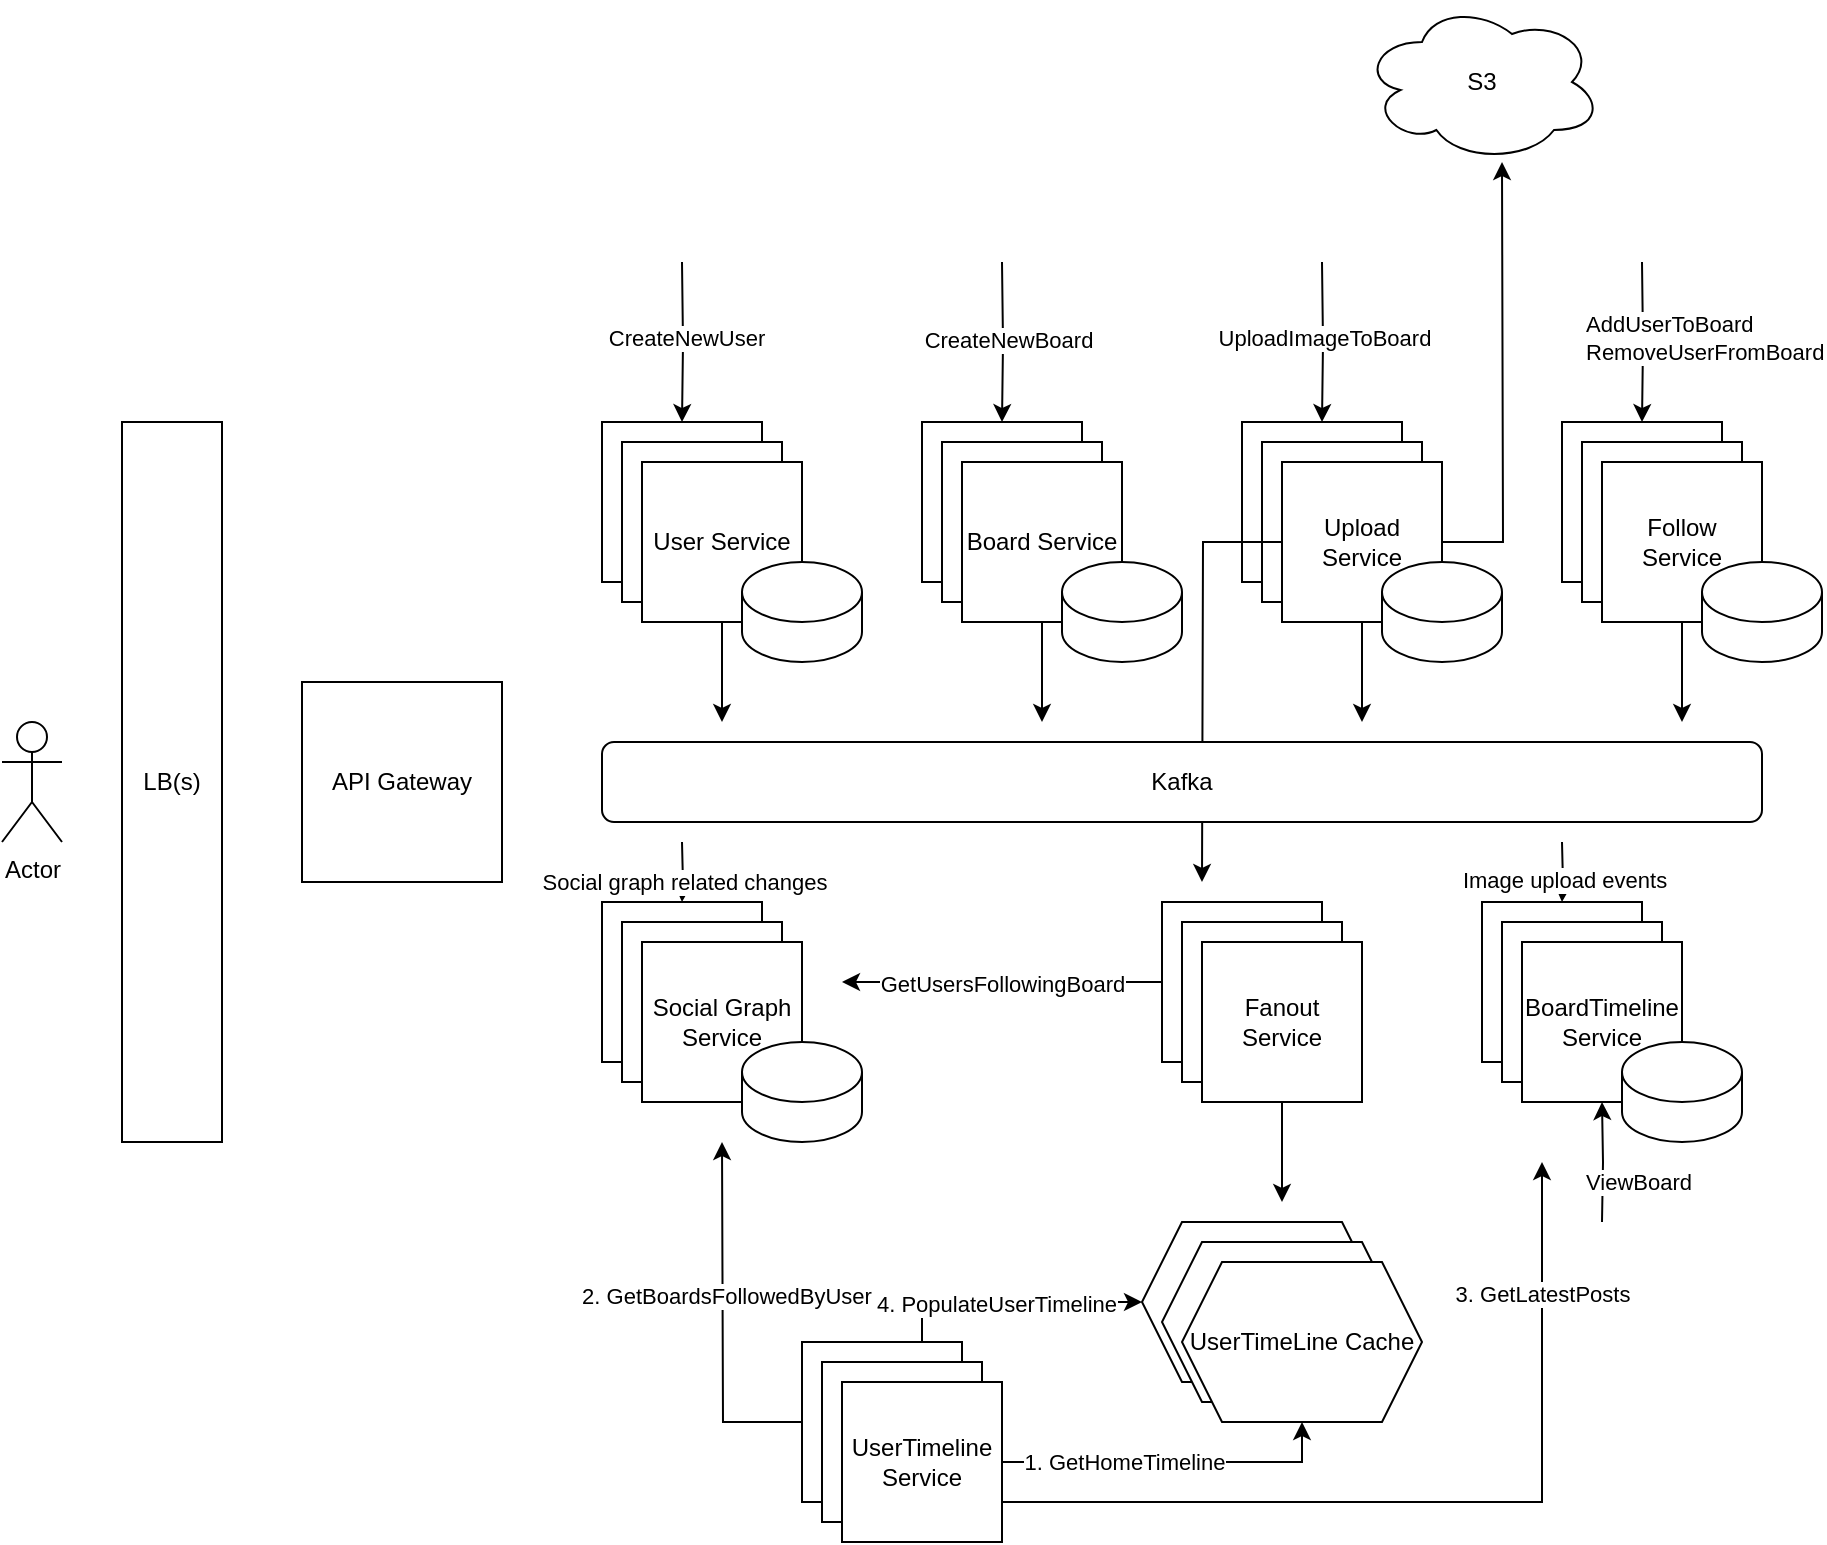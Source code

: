 <mxfile version="14.9.1" type="github">
  <diagram id="sWHfZ_CT_o3TGlSFZBX-" name="Page-1">
    <mxGraphModel dx="2389" dy="1953" grid="1" gridSize="10" guides="1" tooltips="1" connect="1" arrows="1" fold="1" page="1" pageScale="1" pageWidth="827" pageHeight="1169" math="0" shadow="0">
      <root>
        <mxCell id="0" />
        <mxCell id="1" parent="0" />
        <mxCell id="8TBz3QeGZiyf06TRYy66-1" value="LB(s)" style="rounded=0;whiteSpace=wrap;html=1;" vertex="1" parent="1">
          <mxGeometry x="40" y="160" width="50" height="360" as="geometry" />
        </mxCell>
        <mxCell id="8TBz3QeGZiyf06TRYy66-2" value="API Gateway" style="whiteSpace=wrap;html=1;aspect=fixed;" vertex="1" parent="1">
          <mxGeometry x="130" y="290" width="100" height="100" as="geometry" />
        </mxCell>
        <mxCell id="8TBz3QeGZiyf06TRYy66-3" value="Actor" style="shape=umlActor;verticalLabelPosition=bottom;verticalAlign=top;html=1;outlineConnect=0;" vertex="1" parent="1">
          <mxGeometry x="-20" y="310" width="30" height="60" as="geometry" />
        </mxCell>
        <mxCell id="8TBz3QeGZiyf06TRYy66-37" style="edgeStyle=orthogonalEdgeStyle;rounded=0;orthogonalLoop=1;jettySize=auto;html=1;" edge="1" parent="1" target="8TBz3QeGZiyf06TRYy66-8">
          <mxGeometry relative="1" as="geometry">
            <mxPoint x="320" y="80" as="sourcePoint" />
          </mxGeometry>
        </mxCell>
        <mxCell id="8TBz3QeGZiyf06TRYy66-38" value="CreateNewUser" style="edgeLabel;html=1;align=center;verticalAlign=middle;resizable=0;points=[];" vertex="1" connectable="0" parent="8TBz3QeGZiyf06TRYy66-37">
          <mxGeometry x="-0.05" y="1" relative="1" as="geometry">
            <mxPoint as="offset" />
          </mxGeometry>
        </mxCell>
        <mxCell id="8TBz3QeGZiyf06TRYy66-8" value="" style="whiteSpace=wrap;html=1;aspect=fixed;" vertex="1" parent="1">
          <mxGeometry x="280" y="160" width="80" height="80" as="geometry" />
        </mxCell>
        <mxCell id="8TBz3QeGZiyf06TRYy66-9" value="" style="whiteSpace=wrap;html=1;aspect=fixed;" vertex="1" parent="1">
          <mxGeometry x="290" y="170" width="80" height="80" as="geometry" />
        </mxCell>
        <mxCell id="8TBz3QeGZiyf06TRYy66-27" style="edgeStyle=orthogonalEdgeStyle;rounded=0;orthogonalLoop=1;jettySize=auto;html=1;" edge="1" parent="1" source="8TBz3QeGZiyf06TRYy66-10">
          <mxGeometry relative="1" as="geometry">
            <mxPoint x="340" y="310" as="targetPoint" />
          </mxGeometry>
        </mxCell>
        <mxCell id="8TBz3QeGZiyf06TRYy66-10" value="User Service" style="whiteSpace=wrap;html=1;aspect=fixed;" vertex="1" parent="1">
          <mxGeometry x="300" y="180" width="80" height="80" as="geometry" />
        </mxCell>
        <mxCell id="8TBz3QeGZiyf06TRYy66-11" value="" style="shape=cylinder3;whiteSpace=wrap;html=1;boundedLbl=1;backgroundOutline=1;size=15;" vertex="1" parent="1">
          <mxGeometry x="350" y="230" width="60" height="50" as="geometry" />
        </mxCell>
        <mxCell id="8TBz3QeGZiyf06TRYy66-35" style="edgeStyle=orthogonalEdgeStyle;rounded=0;orthogonalLoop=1;jettySize=auto;html=1;" edge="1" parent="1" target="8TBz3QeGZiyf06TRYy66-12">
          <mxGeometry relative="1" as="geometry">
            <mxPoint x="480" y="80" as="sourcePoint" />
          </mxGeometry>
        </mxCell>
        <mxCell id="8TBz3QeGZiyf06TRYy66-36" value="CreateNewBoard" style="edgeLabel;html=1;align=center;verticalAlign=middle;resizable=0;points=[];" vertex="1" connectable="0" parent="8TBz3QeGZiyf06TRYy66-35">
          <mxGeometry x="-0.025" y="2" relative="1" as="geometry">
            <mxPoint as="offset" />
          </mxGeometry>
        </mxCell>
        <mxCell id="8TBz3QeGZiyf06TRYy66-12" value="" style="whiteSpace=wrap;html=1;aspect=fixed;" vertex="1" parent="1">
          <mxGeometry x="440" y="160" width="80" height="80" as="geometry" />
        </mxCell>
        <mxCell id="8TBz3QeGZiyf06TRYy66-13" value="" style="whiteSpace=wrap;html=1;aspect=fixed;" vertex="1" parent="1">
          <mxGeometry x="450" y="170" width="80" height="80" as="geometry" />
        </mxCell>
        <mxCell id="8TBz3QeGZiyf06TRYy66-26" style="edgeStyle=orthogonalEdgeStyle;rounded=0;orthogonalLoop=1;jettySize=auto;html=1;" edge="1" parent="1" source="8TBz3QeGZiyf06TRYy66-14">
          <mxGeometry relative="1" as="geometry">
            <mxPoint x="500" y="310" as="targetPoint" />
          </mxGeometry>
        </mxCell>
        <mxCell id="8TBz3QeGZiyf06TRYy66-14" value="Board Service" style="whiteSpace=wrap;html=1;aspect=fixed;" vertex="1" parent="1">
          <mxGeometry x="460" y="180" width="80" height="80" as="geometry" />
        </mxCell>
        <mxCell id="8TBz3QeGZiyf06TRYy66-15" value="" style="shape=cylinder3;whiteSpace=wrap;html=1;boundedLbl=1;backgroundOutline=1;size=15;" vertex="1" parent="1">
          <mxGeometry x="510" y="230" width="60" height="50" as="geometry" />
        </mxCell>
        <mxCell id="8TBz3QeGZiyf06TRYy66-39" style="edgeStyle=orthogonalEdgeStyle;rounded=0;orthogonalLoop=1;jettySize=auto;html=1;" edge="1" parent="1" target="8TBz3QeGZiyf06TRYy66-16">
          <mxGeometry relative="1" as="geometry">
            <mxPoint x="640" y="80" as="sourcePoint" />
          </mxGeometry>
        </mxCell>
        <mxCell id="8TBz3QeGZiyf06TRYy66-40" value="UploadImageToBoard" style="edgeLabel;html=1;align=center;verticalAlign=middle;resizable=0;points=[];" vertex="1" connectable="0" parent="8TBz3QeGZiyf06TRYy66-39">
          <mxGeometry x="-0.05" relative="1" as="geometry">
            <mxPoint as="offset" />
          </mxGeometry>
        </mxCell>
        <mxCell id="8TBz3QeGZiyf06TRYy66-16" value="" style="whiteSpace=wrap;html=1;aspect=fixed;" vertex="1" parent="1">
          <mxGeometry x="600" y="160" width="80" height="80" as="geometry" />
        </mxCell>
        <mxCell id="8TBz3QeGZiyf06TRYy66-17" value="" style="whiteSpace=wrap;html=1;aspect=fixed;" vertex="1" parent="1">
          <mxGeometry x="610" y="170" width="80" height="80" as="geometry" />
        </mxCell>
        <mxCell id="8TBz3QeGZiyf06TRYy66-25" style="edgeStyle=orthogonalEdgeStyle;rounded=0;orthogonalLoop=1;jettySize=auto;html=1;" edge="1" parent="1" source="8TBz3QeGZiyf06TRYy66-18">
          <mxGeometry relative="1" as="geometry">
            <mxPoint x="660" y="310" as="targetPoint" />
          </mxGeometry>
        </mxCell>
        <mxCell id="8TBz3QeGZiyf06TRYy66-41" style="edgeStyle=orthogonalEdgeStyle;rounded=0;orthogonalLoop=1;jettySize=auto;html=1;" edge="1" parent="1" source="8TBz3QeGZiyf06TRYy66-18">
          <mxGeometry relative="1" as="geometry">
            <mxPoint x="730" y="30" as="targetPoint" />
          </mxGeometry>
        </mxCell>
        <mxCell id="8TBz3QeGZiyf06TRYy66-43" style="edgeStyle=orthogonalEdgeStyle;rounded=0;orthogonalLoop=1;jettySize=auto;html=1;" edge="1" parent="1" source="8TBz3QeGZiyf06TRYy66-18">
          <mxGeometry relative="1" as="geometry">
            <mxPoint x="580" y="390" as="targetPoint" />
          </mxGeometry>
        </mxCell>
        <mxCell id="8TBz3QeGZiyf06TRYy66-18" value="Upload Service" style="whiteSpace=wrap;html=1;aspect=fixed;" vertex="1" parent="1">
          <mxGeometry x="620" y="180" width="80" height="80" as="geometry" />
        </mxCell>
        <mxCell id="8TBz3QeGZiyf06TRYy66-20" value="Kafka" style="rounded=1;whiteSpace=wrap;html=1;" vertex="1" parent="1">
          <mxGeometry x="280" y="320" width="580" height="40" as="geometry" />
        </mxCell>
        <mxCell id="8TBz3QeGZiyf06TRYy66-73" style="edgeStyle=orthogonalEdgeStyle;rounded=0;orthogonalLoop=1;jettySize=auto;html=1;" edge="1" parent="1" target="8TBz3QeGZiyf06TRYy66-21">
          <mxGeometry relative="1" as="geometry">
            <mxPoint x="320" y="370" as="sourcePoint" />
          </mxGeometry>
        </mxCell>
        <mxCell id="8TBz3QeGZiyf06TRYy66-74" value="Social graph related changes" style="edgeLabel;html=1;align=center;verticalAlign=middle;resizable=0;points=[];" vertex="1" connectable="0" parent="8TBz3QeGZiyf06TRYy66-73">
          <mxGeometry x="0.28" relative="1" as="geometry">
            <mxPoint as="offset" />
          </mxGeometry>
        </mxCell>
        <mxCell id="8TBz3QeGZiyf06TRYy66-21" value="" style="whiteSpace=wrap;html=1;aspect=fixed;" vertex="1" parent="1">
          <mxGeometry x="280" y="400" width="80" height="80" as="geometry" />
        </mxCell>
        <mxCell id="8TBz3QeGZiyf06TRYy66-22" value="" style="whiteSpace=wrap;html=1;aspect=fixed;" vertex="1" parent="1">
          <mxGeometry x="290" y="410" width="80" height="80" as="geometry" />
        </mxCell>
        <mxCell id="8TBz3QeGZiyf06TRYy66-23" value="Social Graph Service" style="whiteSpace=wrap;html=1;aspect=fixed;" vertex="1" parent="1">
          <mxGeometry x="300" y="420" width="80" height="80" as="geometry" />
        </mxCell>
        <mxCell id="8TBz3QeGZiyf06TRYy66-24" value="" style="shape=cylinder3;whiteSpace=wrap;html=1;boundedLbl=1;backgroundOutline=1;size=15;" vertex="1" parent="1">
          <mxGeometry x="350" y="470" width="60" height="50" as="geometry" />
        </mxCell>
        <mxCell id="8TBz3QeGZiyf06TRYy66-33" style="edgeStyle=orthogonalEdgeStyle;rounded=0;orthogonalLoop=1;jettySize=auto;html=1;" edge="1" parent="1" target="8TBz3QeGZiyf06TRYy66-28">
          <mxGeometry relative="1" as="geometry">
            <mxPoint x="800" y="80" as="sourcePoint" />
          </mxGeometry>
        </mxCell>
        <mxCell id="8TBz3QeGZiyf06TRYy66-34" value="AddUserToBoard&lt;br&gt;&lt;div&gt;RemoveUserFromBoard&lt;/div&gt;" style="edgeLabel;html=1;align=left;verticalAlign=middle;resizable=0;points=[];" vertex="1" connectable="0" parent="8TBz3QeGZiyf06TRYy66-33">
          <mxGeometry x="-0.05" relative="1" as="geometry">
            <mxPoint x="-30" as="offset" />
          </mxGeometry>
        </mxCell>
        <mxCell id="8TBz3QeGZiyf06TRYy66-28" value="" style="whiteSpace=wrap;html=1;aspect=fixed;" vertex="1" parent="1">
          <mxGeometry x="760" y="160" width="80" height="80" as="geometry" />
        </mxCell>
        <mxCell id="8TBz3QeGZiyf06TRYy66-29" value="" style="whiteSpace=wrap;html=1;aspect=fixed;" vertex="1" parent="1">
          <mxGeometry x="770" y="170" width="80" height="80" as="geometry" />
        </mxCell>
        <mxCell id="8TBz3QeGZiyf06TRYy66-32" style="edgeStyle=orthogonalEdgeStyle;rounded=0;orthogonalLoop=1;jettySize=auto;html=1;" edge="1" parent="1" source="8TBz3QeGZiyf06TRYy66-30">
          <mxGeometry relative="1" as="geometry">
            <mxPoint x="820" y="310" as="targetPoint" />
          </mxGeometry>
        </mxCell>
        <mxCell id="8TBz3QeGZiyf06TRYy66-30" value="Follow Service" style="whiteSpace=wrap;html=1;aspect=fixed;" vertex="1" parent="1">
          <mxGeometry x="780" y="180" width="80" height="80" as="geometry" />
        </mxCell>
        <mxCell id="8TBz3QeGZiyf06TRYy66-31" value="" style="shape=cylinder3;whiteSpace=wrap;html=1;boundedLbl=1;backgroundOutline=1;size=15;" vertex="1" parent="1">
          <mxGeometry x="830" y="230" width="60" height="50" as="geometry" />
        </mxCell>
        <mxCell id="8TBz3QeGZiyf06TRYy66-42" value="S3" style="ellipse;shape=cloud;whiteSpace=wrap;html=1;" vertex="1" parent="1">
          <mxGeometry x="660" y="-50" width="120" height="80" as="geometry" />
        </mxCell>
        <mxCell id="8TBz3QeGZiyf06TRYy66-48" style="edgeStyle=orthogonalEdgeStyle;rounded=0;orthogonalLoop=1;jettySize=auto;html=1;" edge="1" parent="1" source="8TBz3QeGZiyf06TRYy66-44">
          <mxGeometry relative="1" as="geometry">
            <mxPoint x="400" y="440" as="targetPoint" />
          </mxGeometry>
        </mxCell>
        <mxCell id="8TBz3QeGZiyf06TRYy66-49" value="GetUsersFollowingBoard" style="edgeLabel;html=1;align=center;verticalAlign=middle;resizable=0;points=[];" vertex="1" connectable="0" parent="8TBz3QeGZiyf06TRYy66-48">
          <mxGeometry x="0.212" y="1" relative="1" as="geometry">
            <mxPoint x="17" y="-1" as="offset" />
          </mxGeometry>
        </mxCell>
        <mxCell id="8TBz3QeGZiyf06TRYy66-44" value="" style="whiteSpace=wrap;html=1;aspect=fixed;" vertex="1" parent="1">
          <mxGeometry x="560" y="400" width="80" height="80" as="geometry" />
        </mxCell>
        <mxCell id="8TBz3QeGZiyf06TRYy66-45" value="" style="whiteSpace=wrap;html=1;aspect=fixed;" vertex="1" parent="1">
          <mxGeometry x="570" y="410" width="80" height="80" as="geometry" />
        </mxCell>
        <mxCell id="8TBz3QeGZiyf06TRYy66-63" style="edgeStyle=orthogonalEdgeStyle;rounded=0;orthogonalLoop=1;jettySize=auto;html=1;" edge="1" parent="1" source="8TBz3QeGZiyf06TRYy66-46">
          <mxGeometry relative="1" as="geometry">
            <mxPoint x="620" y="550" as="targetPoint" />
          </mxGeometry>
        </mxCell>
        <mxCell id="8TBz3QeGZiyf06TRYy66-46" value="Fanout Service" style="whiteSpace=wrap;html=1;aspect=fixed;" vertex="1" parent="1">
          <mxGeometry x="580" y="420" width="80" height="80" as="geometry" />
        </mxCell>
        <mxCell id="8TBz3QeGZiyf06TRYy66-54" style="edgeStyle=orthogonalEdgeStyle;rounded=0;orthogonalLoop=1;jettySize=auto;html=1;" edge="1" parent="1" target="8TBz3QeGZiyf06TRYy66-50">
          <mxGeometry relative="1" as="geometry">
            <mxPoint x="760" y="370" as="sourcePoint" />
          </mxGeometry>
        </mxCell>
        <mxCell id="8TBz3QeGZiyf06TRYy66-55" value="Image upload events" style="edgeLabel;html=1;align=center;verticalAlign=middle;resizable=0;points=[];" vertex="1" connectable="0" parent="8TBz3QeGZiyf06TRYy66-54">
          <mxGeometry x="0.24" relative="1" as="geometry">
            <mxPoint as="offset" />
          </mxGeometry>
        </mxCell>
        <mxCell id="8TBz3QeGZiyf06TRYy66-50" value="" style="whiteSpace=wrap;html=1;aspect=fixed;" vertex="1" parent="1">
          <mxGeometry x="720" y="400" width="80" height="80" as="geometry" />
        </mxCell>
        <mxCell id="8TBz3QeGZiyf06TRYy66-51" value="" style="whiteSpace=wrap;html=1;aspect=fixed;" vertex="1" parent="1">
          <mxGeometry x="730" y="410" width="80" height="80" as="geometry" />
        </mxCell>
        <mxCell id="8TBz3QeGZiyf06TRYy66-72" value="ViewBoard" style="edgeStyle=orthogonalEdgeStyle;rounded=0;orthogonalLoop=1;jettySize=auto;html=1;align=left;" edge="1" parent="1" target="8TBz3QeGZiyf06TRYy66-52">
          <mxGeometry x="-0.333" y="10" relative="1" as="geometry">
            <mxPoint x="780" y="560" as="sourcePoint" />
            <mxPoint as="offset" />
          </mxGeometry>
        </mxCell>
        <mxCell id="8TBz3QeGZiyf06TRYy66-52" value="BoardTimeline&lt;br&gt;Service" style="whiteSpace=wrap;html=1;aspect=fixed;" vertex="1" parent="1">
          <mxGeometry x="740" y="420" width="80" height="80" as="geometry" />
        </mxCell>
        <mxCell id="8TBz3QeGZiyf06TRYy66-53" value="" style="shape=cylinder3;whiteSpace=wrap;html=1;boundedLbl=1;backgroundOutline=1;size=15;" vertex="1" parent="1">
          <mxGeometry x="790" y="470" width="60" height="50" as="geometry" />
        </mxCell>
        <mxCell id="8TBz3QeGZiyf06TRYy66-66" style="edgeStyle=orthogonalEdgeStyle;rounded=0;orthogonalLoop=1;jettySize=auto;html=1;" edge="1" parent="1" source="8TBz3QeGZiyf06TRYy66-56">
          <mxGeometry relative="1" as="geometry">
            <mxPoint x="340" y="520" as="targetPoint" />
          </mxGeometry>
        </mxCell>
        <mxCell id="8TBz3QeGZiyf06TRYy66-67" value="2. GetBoardsFollowedByUser" style="edgeLabel;html=1;align=center;verticalAlign=middle;resizable=0;points=[];" vertex="1" connectable="0" parent="8TBz3QeGZiyf06TRYy66-66">
          <mxGeometry x="0.15" y="-1" relative="1" as="geometry">
            <mxPoint as="offset" />
          </mxGeometry>
        </mxCell>
        <mxCell id="8TBz3QeGZiyf06TRYy66-70" style="edgeStyle=orthogonalEdgeStyle;rounded=0;orthogonalLoop=1;jettySize=auto;html=1;exitX=0.75;exitY=0;exitDx=0;exitDy=0;entryX=0;entryY=0.5;entryDx=0;entryDy=0;" edge="1" parent="1" source="8TBz3QeGZiyf06TRYy66-56" target="8TBz3QeGZiyf06TRYy66-60">
          <mxGeometry relative="1" as="geometry" />
        </mxCell>
        <mxCell id="8TBz3QeGZiyf06TRYy66-71" value="4. PopulateUserTimeline" style="edgeLabel;html=1;align=center;verticalAlign=middle;resizable=0;points=[];" vertex="1" connectable="0" parent="8TBz3QeGZiyf06TRYy66-70">
          <mxGeometry x="-0.123" y="-1" relative="1" as="geometry">
            <mxPoint as="offset" />
          </mxGeometry>
        </mxCell>
        <mxCell id="8TBz3QeGZiyf06TRYy66-56" value="" style="whiteSpace=wrap;html=1;aspect=fixed;" vertex="1" parent="1">
          <mxGeometry x="380" y="620" width="80" height="80" as="geometry" />
        </mxCell>
        <mxCell id="8TBz3QeGZiyf06TRYy66-57" value="" style="whiteSpace=wrap;html=1;aspect=fixed;" vertex="1" parent="1">
          <mxGeometry x="390" y="630" width="80" height="80" as="geometry" />
        </mxCell>
        <mxCell id="8TBz3QeGZiyf06TRYy66-64" style="edgeStyle=orthogonalEdgeStyle;rounded=0;orthogonalLoop=1;jettySize=auto;html=1;entryX=0.5;entryY=1;entryDx=0;entryDy=0;" edge="1" parent="1" source="8TBz3QeGZiyf06TRYy66-58" target="8TBz3QeGZiyf06TRYy66-62">
          <mxGeometry relative="1" as="geometry" />
        </mxCell>
        <mxCell id="8TBz3QeGZiyf06TRYy66-65" value="1. GetHomeTimeline" style="edgeLabel;html=1;align=center;verticalAlign=middle;resizable=0;points=[];" vertex="1" connectable="0" parent="8TBz3QeGZiyf06TRYy66-64">
          <mxGeometry x="-0.282" relative="1" as="geometry">
            <mxPoint as="offset" />
          </mxGeometry>
        </mxCell>
        <mxCell id="8TBz3QeGZiyf06TRYy66-68" style="edgeStyle=orthogonalEdgeStyle;rounded=0;orthogonalLoop=1;jettySize=auto;html=1;exitX=1;exitY=0.75;exitDx=0;exitDy=0;" edge="1" parent="1" source="8TBz3QeGZiyf06TRYy66-58">
          <mxGeometry relative="1" as="geometry">
            <mxPoint x="750" y="530" as="targetPoint" />
            <Array as="points">
              <mxPoint x="750" y="700" />
              <mxPoint x="750" y="530" />
            </Array>
          </mxGeometry>
        </mxCell>
        <mxCell id="8TBz3QeGZiyf06TRYy66-69" value="3. GetLatestPosts" style="edgeLabel;html=1;align=center;verticalAlign=middle;resizable=0;points=[];" vertex="1" connectable="0" parent="8TBz3QeGZiyf06TRYy66-68">
          <mxGeometry x="0.702" relative="1" as="geometry">
            <mxPoint as="offset" />
          </mxGeometry>
        </mxCell>
        <mxCell id="8TBz3QeGZiyf06TRYy66-58" value="UserTimeline&lt;br&gt;Service" style="whiteSpace=wrap;html=1;aspect=fixed;" vertex="1" parent="1">
          <mxGeometry x="400" y="640" width="80" height="80" as="geometry" />
        </mxCell>
        <mxCell id="8TBz3QeGZiyf06TRYy66-60" value="" style="shape=hexagon;perimeter=hexagonPerimeter2;whiteSpace=wrap;html=1;fixedSize=1;" vertex="1" parent="1">
          <mxGeometry x="550" y="560" width="120" height="80" as="geometry" />
        </mxCell>
        <mxCell id="8TBz3QeGZiyf06TRYy66-61" value="" style="shape=hexagon;perimeter=hexagonPerimeter2;whiteSpace=wrap;html=1;fixedSize=1;" vertex="1" parent="1">
          <mxGeometry x="560" y="570" width="120" height="80" as="geometry" />
        </mxCell>
        <mxCell id="8TBz3QeGZiyf06TRYy66-62" value="UserTimeLine Cache" style="shape=hexagon;perimeter=hexagonPerimeter2;whiteSpace=wrap;html=1;fixedSize=1;" vertex="1" parent="1">
          <mxGeometry x="570" y="580" width="120" height="80" as="geometry" />
        </mxCell>
        <mxCell id="8TBz3QeGZiyf06TRYy66-75" value="" style="shape=cylinder3;whiteSpace=wrap;html=1;boundedLbl=1;backgroundOutline=1;size=15;" vertex="1" parent="1">
          <mxGeometry x="670" y="230" width="60" height="50" as="geometry" />
        </mxCell>
      </root>
    </mxGraphModel>
  </diagram>
</mxfile>
